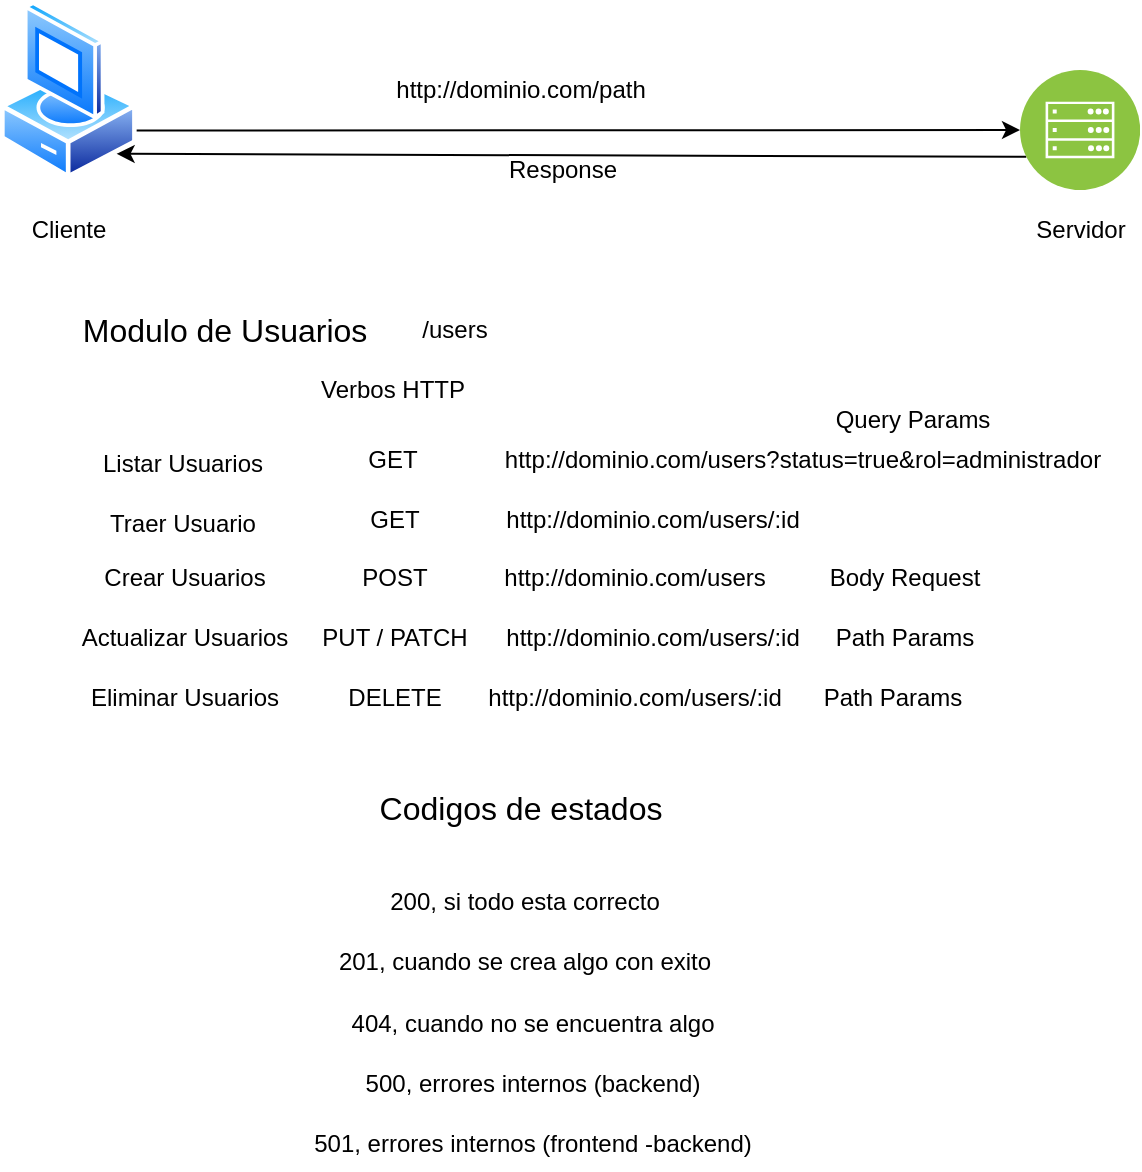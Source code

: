 <mxfile>
    <diagram id="vAGmtfMj75U5mKLzOkP_" name="Página-1">
        <mxGraphModel dx="786" dy="395" grid="1" gridSize="10" guides="1" tooltips="1" connect="1" arrows="1" fold="1" page="1" pageScale="1" pageWidth="827" pageHeight="1169" math="0" shadow="0">
            <root>
                <mxCell id="0"/>
                <mxCell id="1" parent="0"/>
                <mxCell id="6" style="edgeStyle=none;html=1;exitX=1;exitY=0.75;exitDx=0;exitDy=0;entryX=0;entryY=0.5;entryDx=0;entryDy=0;" parent="1" source="2" target="4" edge="1">
                    <mxGeometry relative="1" as="geometry"/>
                </mxCell>
                <mxCell id="2" value="" style="aspect=fixed;perimeter=ellipsePerimeter;html=1;align=center;shadow=0;dashed=0;spacingTop=3;image;image=img/lib/active_directory/vista_client.svg;" parent="1" vertex="1">
                    <mxGeometry x="120" y="95" width="68.4" height="90" as="geometry"/>
                </mxCell>
                <mxCell id="3" value="Cliente" style="text;html=1;align=center;verticalAlign=middle;resizable=0;points=[];autosize=1;strokeColor=none;fillColor=none;" parent="1" vertex="1">
                    <mxGeometry x="129.2" y="200" width="50" height="20" as="geometry"/>
                </mxCell>
                <mxCell id="29" style="edgeStyle=none;html=1;exitX=0;exitY=0.75;exitDx=0;exitDy=0;entryX=1;entryY=1;entryDx=0;entryDy=0;" parent="1" source="4" target="2" edge="1">
                    <mxGeometry relative="1" as="geometry"/>
                </mxCell>
                <mxCell id="4" value="" style="aspect=fixed;perimeter=ellipsePerimeter;html=1;align=center;shadow=0;dashed=0;fontColor=#4277BB;labelBackgroundColor=#ffffff;fontSize=12;spacingTop=3;image;image=img/lib/ibm/infrastructure/mobile_backend.svg;" parent="1" vertex="1">
                    <mxGeometry x="630" y="130" width="60" height="60" as="geometry"/>
                </mxCell>
                <mxCell id="5" value="Servidor" style="text;html=1;align=center;verticalAlign=middle;resizable=0;points=[];autosize=1;strokeColor=none;fillColor=none;" parent="1" vertex="1">
                    <mxGeometry x="630" y="200" width="60" height="20" as="geometry"/>
                </mxCell>
                <mxCell id="7" value="http://dominio.com/path" style="text;html=1;align=center;verticalAlign=middle;resizable=0;points=[];autosize=1;strokeColor=none;fillColor=none;" parent="1" vertex="1">
                    <mxGeometry x="310" y="130" width="140" height="20" as="geometry"/>
                </mxCell>
                <mxCell id="8" value="Verbos HTTP" style="text;html=1;align=center;verticalAlign=middle;resizable=0;points=[];autosize=1;strokeColor=none;fillColor=none;" parent="1" vertex="1">
                    <mxGeometry x="271" y="280" width="90" height="20" as="geometry"/>
                </mxCell>
                <mxCell id="9" value="GET" style="text;html=1;align=center;verticalAlign=middle;resizable=0;points=[];autosize=1;strokeColor=none;fillColor=none;" parent="1" vertex="1">
                    <mxGeometry x="296" y="315" width="40" height="20" as="geometry"/>
                </mxCell>
                <mxCell id="10" value="http://dominio.com/users?status=true&amp;amp;rol=administrador" style="text;html=1;align=center;verticalAlign=middle;resizable=0;points=[];autosize=1;strokeColor=none;fillColor=none;" parent="1" vertex="1">
                    <mxGeometry x="366" y="315" width="310" height="20" as="geometry"/>
                </mxCell>
                <mxCell id="11" value="&lt;font style=&quot;font-size: 16px&quot;&gt;Modulo de Usuarios&lt;/font&gt;" style="text;html=1;align=center;verticalAlign=middle;resizable=0;points=[];autosize=1;strokeColor=none;fillColor=none;" parent="1" vertex="1">
                    <mxGeometry x="151.8" y="250" width="160" height="20" as="geometry"/>
                </mxCell>
                <mxCell id="12" value="&lt;font style=&quot;font-size: 12px&quot;&gt;Listar Usuarios&lt;/font&gt;" style="text;html=1;align=center;verticalAlign=middle;resizable=0;points=[];autosize=1;strokeColor=none;fillColor=none;fontSize=16;" parent="1" vertex="1">
                    <mxGeometry x="161" y="310" width="100" height="30" as="geometry"/>
                </mxCell>
                <mxCell id="13" value="/users" style="text;html=1;align=center;verticalAlign=middle;resizable=0;points=[];autosize=1;strokeColor=none;fillColor=none;fontSize=12;" parent="1" vertex="1">
                    <mxGeometry x="321.8" y="250" width="50" height="20" as="geometry"/>
                </mxCell>
                <mxCell id="14" value="Query Params" style="text;html=1;align=center;verticalAlign=middle;resizable=0;points=[];autosize=1;strokeColor=none;fillColor=none;fontSize=12;" parent="1" vertex="1">
                    <mxGeometry x="531" y="295" width="90" height="20" as="geometry"/>
                </mxCell>
                <mxCell id="15" value="Crear Usuarios" style="text;html=1;align=center;verticalAlign=middle;resizable=0;points=[];autosize=1;strokeColor=none;fillColor=none;fontSize=12;" parent="1" vertex="1">
                    <mxGeometry x="161.8" y="374" width="100" height="20" as="geometry"/>
                </mxCell>
                <mxCell id="16" value="POST" style="text;html=1;align=center;verticalAlign=middle;resizable=0;points=[];autosize=1;strokeColor=none;fillColor=none;" parent="1" vertex="1">
                    <mxGeometry x="291.8" y="374" width="50" height="20" as="geometry"/>
                </mxCell>
                <mxCell id="17" value="http://dominio.com/users" style="text;html=1;align=center;verticalAlign=middle;resizable=0;points=[];autosize=1;strokeColor=none;fillColor=none;" parent="1" vertex="1">
                    <mxGeometry x="361.8" y="374" width="150" height="20" as="geometry"/>
                </mxCell>
                <mxCell id="18" value="Body Request" style="text;html=1;align=center;verticalAlign=middle;resizable=0;points=[];autosize=1;strokeColor=none;fillColor=none;fontSize=12;" parent="1" vertex="1">
                    <mxGeometry x="526.8" y="374" width="90" height="20" as="geometry"/>
                </mxCell>
                <mxCell id="19" value="Actualizar Usuarios" style="text;html=1;align=center;verticalAlign=middle;resizable=0;points=[];autosize=1;strokeColor=none;fillColor=none;fontSize=12;" parent="1" vertex="1">
                    <mxGeometry x="151.8" y="404" width="120" height="20" as="geometry"/>
                </mxCell>
                <mxCell id="20" value="PUT / PATCH" style="text;html=1;align=center;verticalAlign=middle;resizable=0;points=[];autosize=1;strokeColor=none;fillColor=none;" parent="1" vertex="1">
                    <mxGeometry x="271.8" y="404" width="90" height="20" as="geometry"/>
                </mxCell>
                <mxCell id="21" value="http://dominio.com/users/:id" style="text;html=1;align=center;verticalAlign=middle;resizable=0;points=[];autosize=1;strokeColor=none;fillColor=none;" parent="1" vertex="1">
                    <mxGeometry x="365.8" y="404" width="160" height="20" as="geometry"/>
                </mxCell>
                <mxCell id="24" value="Path Params" style="text;html=1;align=center;verticalAlign=middle;resizable=0;points=[];autosize=1;strokeColor=none;fillColor=none;fontSize=12;" parent="1" vertex="1">
                    <mxGeometry x="531.8" y="404" width="80" height="20" as="geometry"/>
                </mxCell>
                <mxCell id="25" value="Eliminar Usuarios" style="text;html=1;align=center;verticalAlign=middle;resizable=0;points=[];autosize=1;strokeColor=none;fillColor=none;fontSize=12;" parent="1" vertex="1">
                    <mxGeometry x="156.8" y="434" width="110" height="20" as="geometry"/>
                </mxCell>
                <mxCell id="26" value="DELETE" style="text;html=1;align=center;verticalAlign=middle;resizable=0;points=[];autosize=1;strokeColor=none;fillColor=none;" parent="1" vertex="1">
                    <mxGeometry x="286.8" y="434" width="60" height="20" as="geometry"/>
                </mxCell>
                <mxCell id="27" value="http://dominio.com/users/:id" style="text;html=1;align=center;verticalAlign=middle;resizable=0;points=[];autosize=1;strokeColor=none;fillColor=none;" parent="1" vertex="1">
                    <mxGeometry x="356.8" y="434" width="160" height="20" as="geometry"/>
                </mxCell>
                <mxCell id="28" value="Path Params" style="text;html=1;align=center;verticalAlign=middle;resizable=0;points=[];autosize=1;strokeColor=none;fillColor=none;fontSize=12;" parent="1" vertex="1">
                    <mxGeometry x="525.8" y="434" width="80" height="20" as="geometry"/>
                </mxCell>
                <mxCell id="30" value="Response" style="text;html=1;align=center;verticalAlign=middle;resizable=0;points=[];autosize=1;strokeColor=none;fillColor=none;" parent="1" vertex="1">
                    <mxGeometry x="366" y="170" width="70" height="20" as="geometry"/>
                </mxCell>
                <mxCell id="31" value="&lt;font style=&quot;font-size: 12px&quot;&gt;Traer Usuario&lt;/font&gt;" style="text;html=1;align=center;verticalAlign=middle;resizable=0;points=[];autosize=1;strokeColor=none;fillColor=none;fontSize=16;" parent="1" vertex="1">
                    <mxGeometry x="166" y="340" width="90" height="30" as="geometry"/>
                </mxCell>
                <mxCell id="32" value="GET" style="text;html=1;align=center;verticalAlign=middle;resizable=0;points=[];autosize=1;strokeColor=none;fillColor=none;" parent="1" vertex="1">
                    <mxGeometry x="296.8" y="345" width="40" height="20" as="geometry"/>
                </mxCell>
                <mxCell id="33" value="http://dominio.com/users/:id" style="text;html=1;align=center;verticalAlign=middle;resizable=0;points=[];autosize=1;strokeColor=none;fillColor=none;" parent="1" vertex="1">
                    <mxGeometry x="365.8" y="345" width="160" height="20" as="geometry"/>
                </mxCell>
                <mxCell id="34" value="&lt;font style=&quot;font-size: 16px&quot;&gt;Codigos de estados&lt;/font&gt;" style="text;html=1;align=center;verticalAlign=middle;resizable=0;points=[];autosize=1;strokeColor=none;fillColor=none;" vertex="1" parent="1">
                    <mxGeometry x="300" y="489" width="160" height="20" as="geometry"/>
                </mxCell>
                <mxCell id="35" value="&lt;font style=&quot;font-size: 12px&quot;&gt;200, si todo esta correcto&lt;/font&gt;" style="text;html=1;align=center;verticalAlign=middle;resizable=0;points=[];autosize=1;strokeColor=none;fillColor=none;fontSize=16;" vertex="1" parent="1">
                    <mxGeometry x="306.8" y="529" width="150" height="30" as="geometry"/>
                </mxCell>
                <mxCell id="36" value="&lt;font style=&quot;font-size: 12px&quot;&gt;201, cuando se crea algo con exito&lt;/font&gt;" style="text;html=1;align=center;verticalAlign=middle;resizable=0;points=[];autosize=1;strokeColor=none;fillColor=none;fontSize=16;" vertex="1" parent="1">
                    <mxGeometry x="281.8" y="559" width="200" height="30" as="geometry"/>
                </mxCell>
                <mxCell id="37" value="&lt;font style=&quot;font-size: 12px&quot;&gt;404, cuando no se encuentra algo&lt;/font&gt;" style="text;html=1;align=center;verticalAlign=middle;resizable=0;points=[];autosize=1;strokeColor=none;fillColor=none;fontSize=16;" vertex="1" parent="1">
                    <mxGeometry x="286" y="590" width="200" height="30" as="geometry"/>
                </mxCell>
                <mxCell id="38" value="&lt;font style=&quot;font-size: 12px&quot;&gt;500, errores internos (backend)&lt;/font&gt;" style="text;html=1;align=center;verticalAlign=middle;resizable=0;points=[];autosize=1;strokeColor=none;fillColor=none;fontSize=16;" vertex="1" parent="1">
                    <mxGeometry x="296" y="620" width="180" height="30" as="geometry"/>
                </mxCell>
                <mxCell id="39" value="&lt;font style=&quot;font-size: 12px&quot;&gt;501, errores internos (frontend -backend)&lt;/font&gt;" style="text;html=1;align=center;verticalAlign=middle;resizable=0;points=[];autosize=1;strokeColor=none;fillColor=none;fontSize=16;" vertex="1" parent="1">
                    <mxGeometry x="271" y="650" width="230" height="30" as="geometry"/>
                </mxCell>
            </root>
        </mxGraphModel>
    </diagram>
</mxfile>